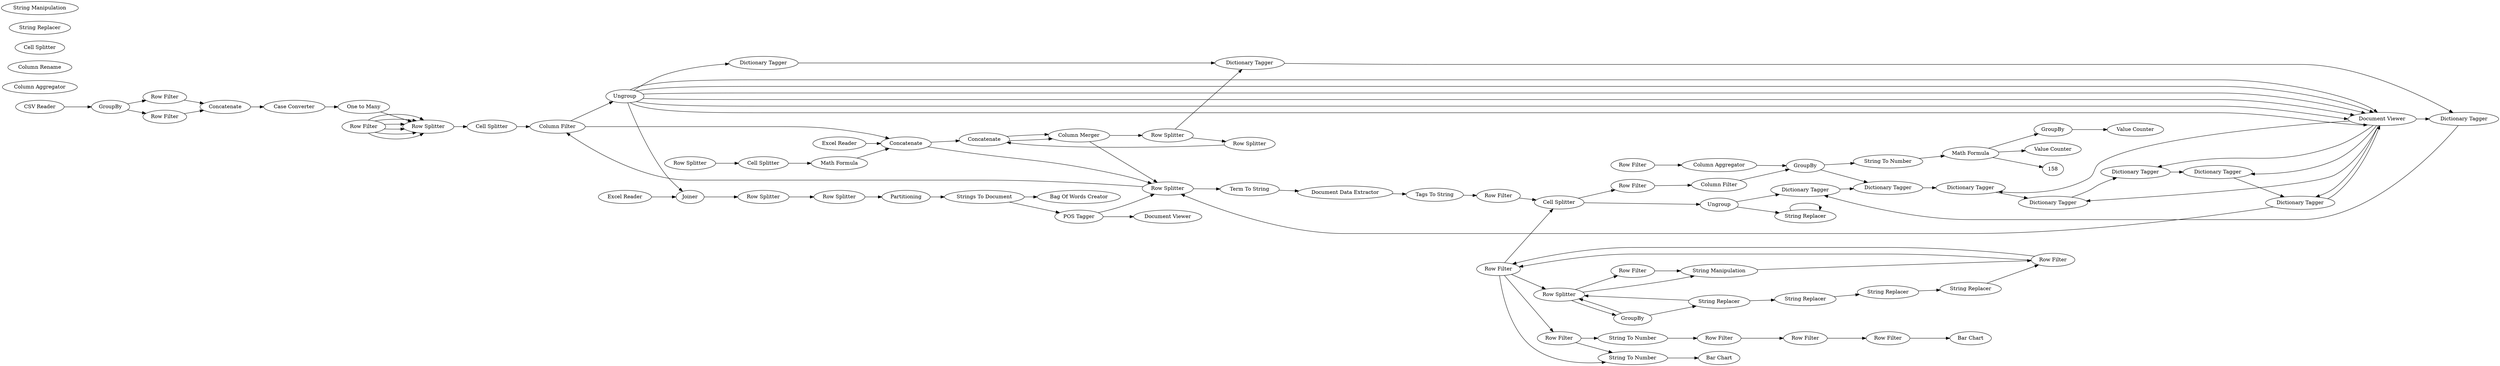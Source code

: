 digraph {
	10 [label="CSV Reader"]
	18 [label=GroupBy]
	19 [label="Row Filter"]
	20 [label="Row Filter"]
	21 [label=Concatenate]
	28 [label="One to Many"]
	39 [label="Case Converter"]
	88 [label="Bag Of Words Creator"]
	55 [label="POS Tagger"]
	56 [label="Document Viewer"]
	58 [label="Excel Reader"]
	102 [label="Column Splitter"]
	57 [label="Dictionary Tagger"]
	65 [label="Dictionary Tagger"]
	68 [label="Dictionary Tagger"]
	74 [label="Dictionary Tagger"]
	82 [label="Dictionary Tagger"]
	83 [label="Dictionary Tagger"]
	84 [label="Dictionary Tagger"]
	85 [label="Dictionary Tagger"]
	86 [label="Dictionary Tagger"]
	87 [label="Dictionary Tagger"]
	88 [label="Row Splitter"]
	100 [label="Column Aggregator"]
	101 [label=Ungroup]
	103 [label=Ungroup]
	104 [label="Row Splitter"]
	105 [label="Column Aggregator"]
	108 [label="Column Aggregator"]
	109 [label=Ungroup]
	110 [label="Row Filter"]
	112 [label="Row Filter"]
	113 [label=Ungroup]
	114 [label="Column Aggregator"]
	115 [label="Row Filter"]
	116 [label=Ungroup]
	117 [label="Column Aggregator"]
	108 [label="Column Aggregator"]
	109 [label=Ungroup]
	110 [label="Row Filter"]
	108 [label="Column Aggregator"]
	109 [label=Ungroup]
	110 [label="Row Filter"]
	108 [label="Column Aggregator"]
	109 [label=Ungroup]
	110 [label="Row Filter"]
	108 [label="Column Aggregator"]
	109 [label=Ungroup]
	110 [label="Row Filter"]
	108 [label="Column Aggregator"]
	109 [label=Ungroup]
	110 [label="Row Filter"]
	90 [label="Term To String"]
	91 [label="Document Data Extractor"]
	92 [label="Tags To String"]
	49 [label="Row Splitter"]
	50 [label="Cell Splitter"]
	51 [label="Math Formula"]
	97 [label="Row Splitter"]
	98 [label="Cell Splitter"]
	100 [label="Column Filter"]
	102 [label=Concatenate]
	103 [label="Row Splitter"]
	104 [label=Concatenate]
	105 [label="Column Merger"]
	106 [label="Column Rename"]
	107 [label="Row Splitter"]
	109 [label="Document Viewer"]
	119 [label="Cell Splitter"]
	53 [label="Strings To Document"]
	54 [label="Bag Of Words Creator"]
	59 [label=Partitioning]
	163 [label="Linear Regression Learner"]
	165 [label="Row Filter"]
	142 [label=Joiner]
	147 [label="Row Splitter"]
	152 [label="Row Splitter"]
	154 [label="Excel Reader"]
	161 [label="String Replacer"]
	162 [label="String Replacer"]
	163 [label="String Replacer"]
	164 [label="String Replacer"]
	165 [label="String Replacer"]
	166 [label="String Replacer"]
	167 [label="String Replacer"]
	168 [label="String Replacer"]
	169 [label="String Replacer"]
	170 [label="String Replacer"]
	163 [label="Row Splitter"]
	164 [label=GroupBy]
	173 [label="Bar Chart"]
	169 [label="Row Filter"]
	170 [label="Row Filter"]
	171 [label="Row Filter"]
	172 [label="String Manipulation"]
	180 [label="Bar Chart"]
	174 [label="Row Filter"]
	175 [label="Row Filter"]
	176 [label="Row Filter"]
	177 [label="String To Number"]
	178 [label="String Manipulation"]
	189 [label="Row Filter"]
	190 [label="String To Number"]
	114 [label="Cell Splitter"]
	116 [label=GroupBy]
	135 [label="Row Filter"]
	184 [label="String To Number"]
	185 [label="Math Formula"]
	192 [label="Column Filter"]
	194 [label=GroupBy]
	195 [label="Value Counter"]
	196 [label="Value Counter"]
	18 -> 19
	18 -> 20
	19 -> 21
	20 -> 21
	21 -> 39
	39 -> 28
	88 -> 100
	100 -> 101
	104 -> 105
	105 -> 103
	101 -> 109
	110 -> 97
	112 -> 114
	114 -> 113
	115 -> 117
	117 -> 116
	101 -> 109
	110 -> 97
	101 -> 109
	110 -> 97
	101 -> 109
	110 -> 97
	101 -> 109
	110 -> 97
	101 -> 109
	110 -> 97
	57 -> 65
	65 -> 68
	68 -> 74
	74 -> 82
	82 -> 83
	83 -> 84
	84 -> 85
	85 -> 86
	86 -> 87
	101 -> 57
	103 -> 65
	109 -> 68
	113 -> 74
	116 -> 82
	109 -> 83
	109 -> 84
	109 -> 85
	109 -> 86
	109 -> 87
	55 -> 88
	55 -> 56
	58 -> 102
	102 -> 88
	49 -> 50
	50 -> 51
	51 -> 102
	97 -> 98
	98 -> 100
	100 -> 102
	102 -> 104
	103 -> 107
	104 -> 105
	105 -> 88
	107 -> 104
	53 -> 54
	59 -> 53
	165 -> 163
	142 -> 147
	147 -> 152
	154 -> 142
	161 -> 161
	170 -> 163
	163 -> 164
	164 -> 165
	165 -> 166
	166 -> 167
	167 -> 168
	168 -> 169
	169 -> 170
	169 -> 170
	170 -> 171
	172 -> 169
	174 -> 176
	176 -> 175
	177 -> 174
	171 -> 177
	163 -> 172
	163 -> 189
	164 -> 163
	171 -> 190
	175 -> 180
	189 -> 172
	190 -> 173
	114 -> 135
	116 -> 184
	135 -> 192
	184 -> 185
	192 -> 116
	10 -> 18
	28 -> 97
	88 -> 90
	87 -> 88
	87 -> 109
	90 -> 91
	91 -> 92
	92 -> 112
	101 -> 142
	113 -> 161
	53 -> 55
	152 -> 59
	170 -> 114
	170 -> 190
	185 -> 194
	185 -> 196
	185 -> 158
	194 -> 195
	rankdir=LR
}
